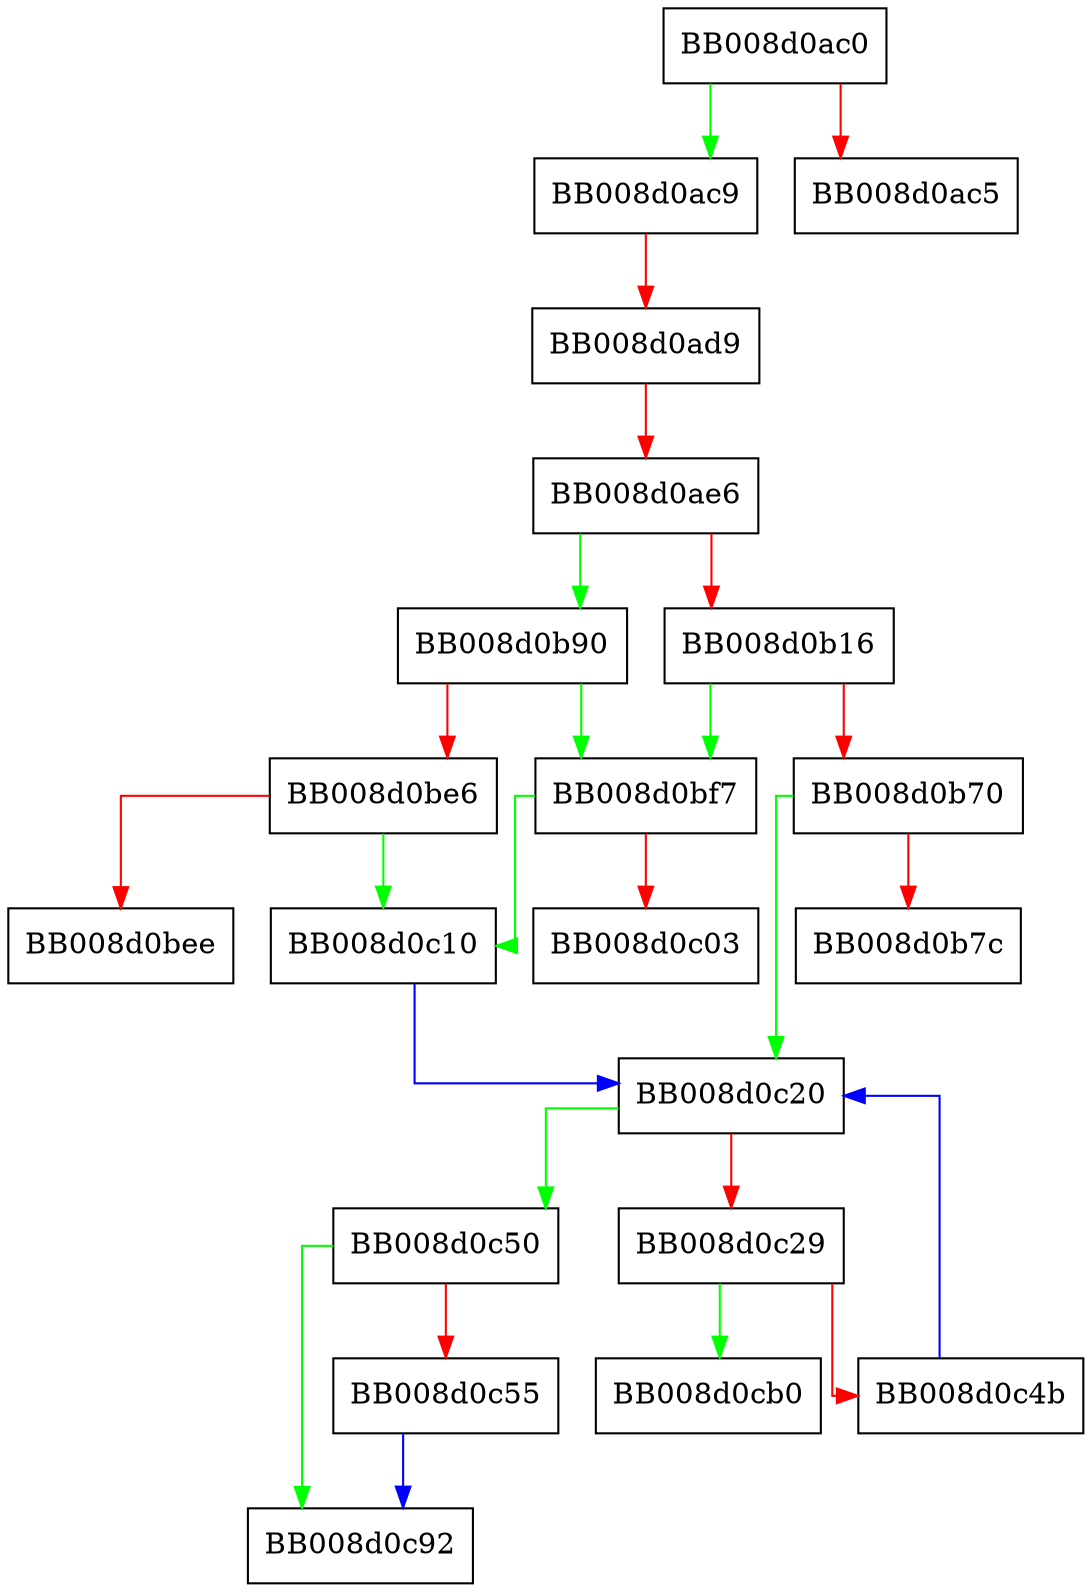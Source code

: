 digraph __wcsnlen_sse4_1 {
  node [shape="box"];
  graph [splines=ortho];
  BB008d0ac0 -> BB008d0ac9 [color="green"];
  BB008d0ac0 -> BB008d0ac5 [color="red"];
  BB008d0ac9 -> BB008d0ad9 [color="red"];
  BB008d0ad9 -> BB008d0ae6 [color="red"];
  BB008d0ae6 -> BB008d0b90 [color="green"];
  BB008d0ae6 -> BB008d0b16 [color="red"];
  BB008d0b16 -> BB008d0bf7 [color="green"];
  BB008d0b16 -> BB008d0b70 [color="red"];
  BB008d0b70 -> BB008d0c20 [color="green"];
  BB008d0b70 -> BB008d0b7c [color="red"];
  BB008d0b90 -> BB008d0bf7 [color="green"];
  BB008d0b90 -> BB008d0be6 [color="red"];
  BB008d0be6 -> BB008d0c10 [color="green"];
  BB008d0be6 -> BB008d0bee [color="red"];
  BB008d0bf7 -> BB008d0c10 [color="green"];
  BB008d0bf7 -> BB008d0c03 [color="red"];
  BB008d0c10 -> BB008d0c20 [color="blue"];
  BB008d0c20 -> BB008d0c50 [color="green"];
  BB008d0c20 -> BB008d0c29 [color="red"];
  BB008d0c29 -> BB008d0cb0 [color="green"];
  BB008d0c29 -> BB008d0c4b [color="red"];
  BB008d0c4b -> BB008d0c20 [color="blue"];
  BB008d0c50 -> BB008d0c92 [color="green"];
  BB008d0c50 -> BB008d0c55 [color="red"];
  BB008d0c55 -> BB008d0c92 [color="blue"];
}